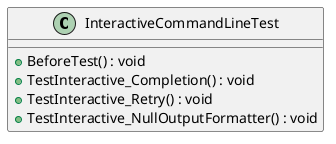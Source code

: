 @startuml
class InteractiveCommandLineTest {
    + BeforeTest() : void
    + TestInteractive_Completion() : void
    + TestInteractive_Retry() : void
    + TestInteractive_NullOutputFormatter() : void
}
@enduml
